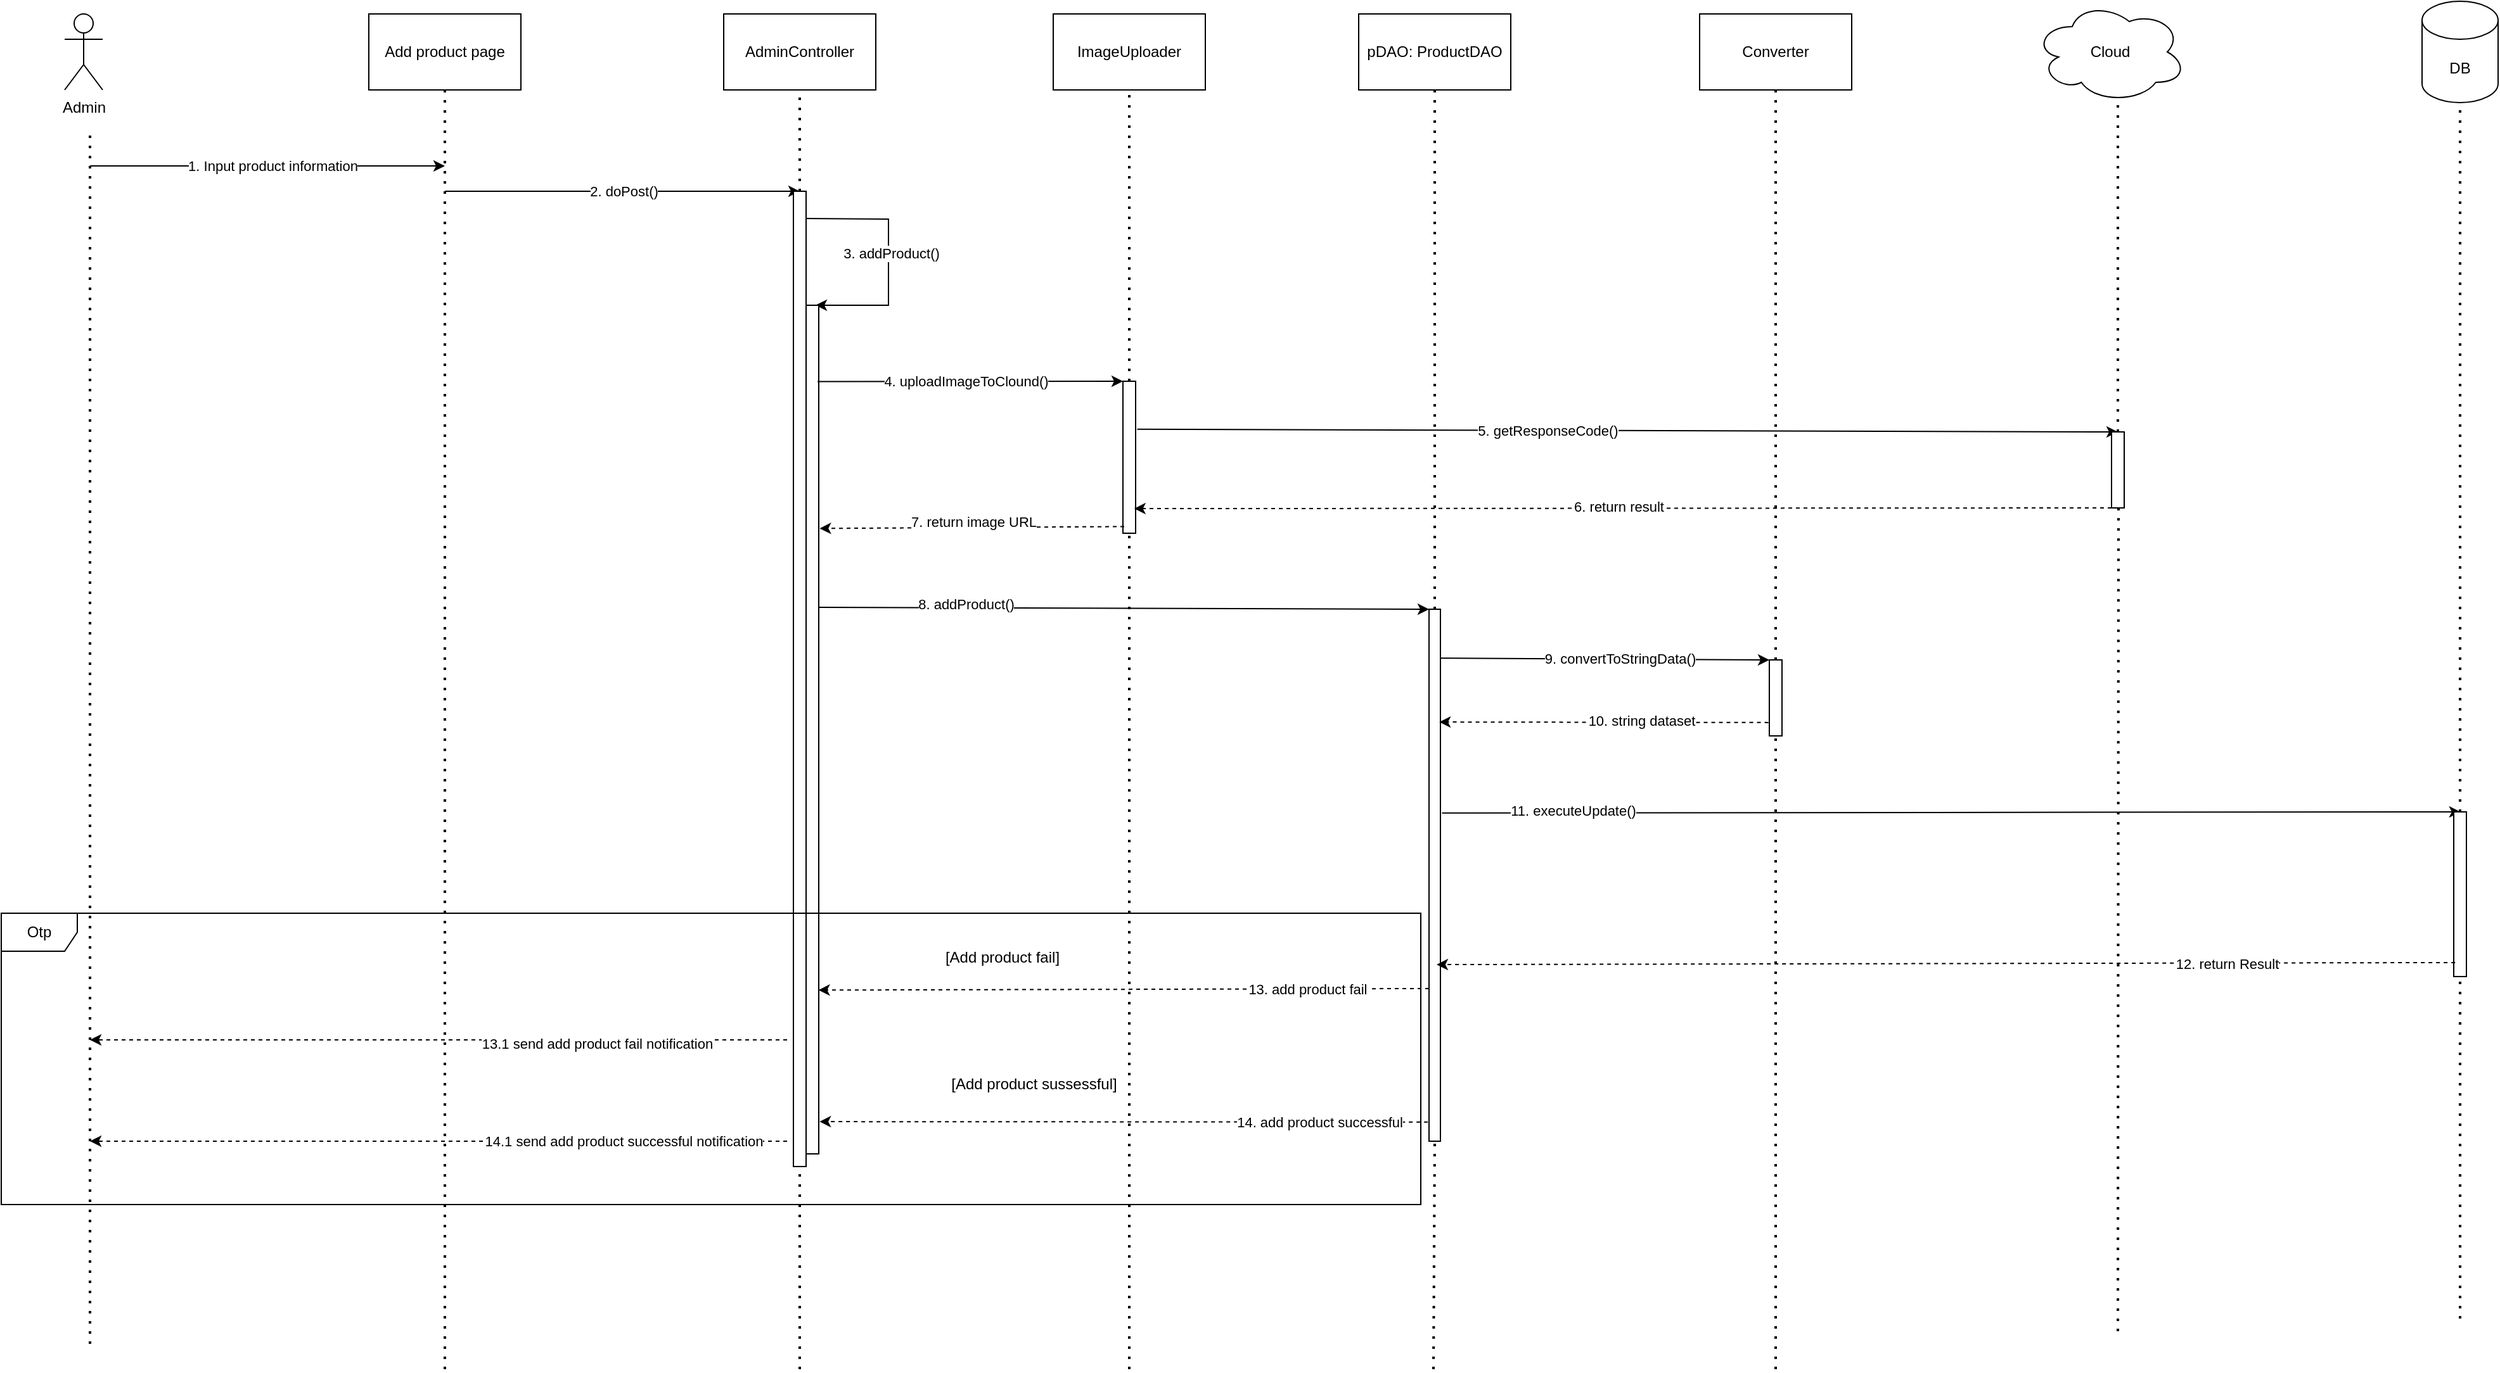 <mxfile version="21.8.2" type="device">
  <diagram id="C5RBs43oDa-KdzZeNtuy" name="Page-1">
    <mxGraphModel dx="1011" dy="473" grid="1" gridSize="10" guides="1" tooltips="1" connect="1" arrows="1" fold="1" page="1" pageScale="1" pageWidth="827" pageHeight="1169" math="0" shadow="0">
      <root>
        <mxCell id="WIyWlLk6GJQsqaUBKTNV-0" />
        <mxCell id="WIyWlLk6GJQsqaUBKTNV-1" parent="WIyWlLk6GJQsqaUBKTNV-0" />
        <mxCell id="jX_GD5bZqcwz75eiYxPs-16" value="Admin" style="shape=umlActor;verticalLabelPosition=bottom;verticalAlign=top;html=1;outlineConnect=0;" vertex="1" parent="WIyWlLk6GJQsqaUBKTNV-1">
          <mxGeometry x="100" y="90" width="30" height="60" as="geometry" />
        </mxCell>
        <mxCell id="jX_GD5bZqcwz75eiYxPs-17" value="" style="endArrow=none;dashed=1;html=1;dashPattern=1 3;strokeWidth=2;rounded=0;" edge="1" parent="WIyWlLk6GJQsqaUBKTNV-1">
          <mxGeometry width="50" height="50" relative="1" as="geometry">
            <mxPoint x="120" y="1140" as="sourcePoint" />
            <mxPoint x="120" y="180" as="targetPoint" />
          </mxGeometry>
        </mxCell>
        <mxCell id="jX_GD5bZqcwz75eiYxPs-19" value="Add product page" style="rounded=0;whiteSpace=wrap;html=1;" vertex="1" parent="WIyWlLk6GJQsqaUBKTNV-1">
          <mxGeometry x="340" y="90" width="120" height="60" as="geometry" />
        </mxCell>
        <mxCell id="jX_GD5bZqcwz75eiYxPs-20" value="" style="endArrow=none;dashed=1;html=1;dashPattern=1 3;strokeWidth=2;rounded=0;entryX=0.5;entryY=1;entryDx=0;entryDy=0;" edge="1" parent="WIyWlLk6GJQsqaUBKTNV-1" target="jX_GD5bZqcwz75eiYxPs-19">
          <mxGeometry width="50" height="50" relative="1" as="geometry">
            <mxPoint x="400" y="1160" as="sourcePoint" />
            <mxPoint x="350" y="250" as="targetPoint" />
          </mxGeometry>
        </mxCell>
        <mxCell id="jX_GD5bZqcwz75eiYxPs-21" value="AdminController" style="rounded=0;whiteSpace=wrap;html=1;" vertex="1" parent="WIyWlLk6GJQsqaUBKTNV-1">
          <mxGeometry x="620" y="90" width="120" height="60" as="geometry" />
        </mxCell>
        <mxCell id="jX_GD5bZqcwz75eiYxPs-22" value="" style="endArrow=none;dashed=1;html=1;dashPattern=1 3;strokeWidth=2;rounded=0;entryX=0.5;entryY=1;entryDx=0;entryDy=0;" edge="1" parent="WIyWlLk6GJQsqaUBKTNV-1" source="jX_GD5bZqcwz75eiYxPs-43" target="jX_GD5bZqcwz75eiYxPs-21">
          <mxGeometry width="50" height="50" relative="1" as="geometry">
            <mxPoint x="680" y="1160" as="sourcePoint" />
            <mxPoint x="410" y="160" as="targetPoint" />
          </mxGeometry>
        </mxCell>
        <mxCell id="jX_GD5bZqcwz75eiYxPs-23" value="ImageUploader" style="rounded=0;whiteSpace=wrap;html=1;" vertex="1" parent="WIyWlLk6GJQsqaUBKTNV-1">
          <mxGeometry x="880" y="90" width="120" height="60" as="geometry" />
        </mxCell>
        <mxCell id="jX_GD5bZqcwz75eiYxPs-24" value="pDAO: ProductDAO" style="rounded=0;whiteSpace=wrap;html=1;" vertex="1" parent="WIyWlLk6GJQsqaUBKTNV-1">
          <mxGeometry x="1121" y="90" width="120" height="60" as="geometry" />
        </mxCell>
        <mxCell id="jX_GD5bZqcwz75eiYxPs-25" value="" style="endArrow=none;dashed=1;html=1;dashPattern=1 3;strokeWidth=2;rounded=0;entryX=0.5;entryY=1;entryDx=0;entryDy=0;" edge="1" parent="WIyWlLk6GJQsqaUBKTNV-1" source="jX_GD5bZqcwz75eiYxPs-49" target="jX_GD5bZqcwz75eiYxPs-23">
          <mxGeometry width="50" height="50" relative="1" as="geometry">
            <mxPoint x="940" y="1160" as="sourcePoint" />
            <mxPoint x="690" y="160" as="targetPoint" />
          </mxGeometry>
        </mxCell>
        <mxCell id="jX_GD5bZqcwz75eiYxPs-26" value="" style="endArrow=none;dashed=1;html=1;dashPattern=1 3;strokeWidth=2;rounded=0;entryX=0.5;entryY=1;entryDx=0;entryDy=0;" edge="1" parent="WIyWlLk6GJQsqaUBKTNV-1" source="jX_GD5bZqcwz75eiYxPs-62" target="jX_GD5bZqcwz75eiYxPs-24">
          <mxGeometry width="50" height="50" relative="1" as="geometry">
            <mxPoint x="1180" y="1160" as="sourcePoint" />
            <mxPoint x="700" y="170" as="targetPoint" />
            <Array as="points" />
          </mxGeometry>
        </mxCell>
        <mxCell id="jX_GD5bZqcwz75eiYxPs-27" value="Converter" style="rounded=0;whiteSpace=wrap;html=1;" vertex="1" parent="WIyWlLk6GJQsqaUBKTNV-1">
          <mxGeometry x="1390" y="90" width="120" height="60" as="geometry" />
        </mxCell>
        <mxCell id="jX_GD5bZqcwz75eiYxPs-28" value="Cloud" style="ellipse;shape=cloud;whiteSpace=wrap;html=1;" vertex="1" parent="WIyWlLk6GJQsqaUBKTNV-1">
          <mxGeometry x="1654" y="80" width="120" height="80" as="geometry" />
        </mxCell>
        <mxCell id="jX_GD5bZqcwz75eiYxPs-29" value="DB" style="shape=cylinder3;whiteSpace=wrap;html=1;boundedLbl=1;backgroundOutline=1;size=15;" vertex="1" parent="WIyWlLk6GJQsqaUBKTNV-1">
          <mxGeometry x="1960" y="80" width="60" height="80" as="geometry" />
        </mxCell>
        <mxCell id="jX_GD5bZqcwz75eiYxPs-36" value="" style="endArrow=none;dashed=1;html=1;dashPattern=1 3;strokeWidth=2;rounded=0;entryX=0.5;entryY=1;entryDx=0;entryDy=0;" edge="1" parent="WIyWlLk6GJQsqaUBKTNV-1" source="jX_GD5bZqcwz75eiYxPs-68" target="jX_GD5bZqcwz75eiYxPs-27">
          <mxGeometry width="50" height="50" relative="1" as="geometry">
            <mxPoint x="1450" y="1160" as="sourcePoint" />
            <mxPoint x="1191" y="160" as="targetPoint" />
            <Array as="points" />
          </mxGeometry>
        </mxCell>
        <mxCell id="jX_GD5bZqcwz75eiYxPs-37" value="" style="endArrow=none;dashed=1;html=1;dashPattern=1 3;strokeWidth=2;rounded=0;entryX=0.55;entryY=0.95;entryDx=0;entryDy=0;entryPerimeter=0;" edge="1" parent="WIyWlLk6GJQsqaUBKTNV-1" source="jX_GD5bZqcwz75eiYxPs-54" target="jX_GD5bZqcwz75eiYxPs-28">
          <mxGeometry width="50" height="50" relative="1" as="geometry">
            <mxPoint x="1720" y="1130" as="sourcePoint" />
            <mxPoint x="1201" y="170" as="targetPoint" />
            <Array as="points" />
          </mxGeometry>
        </mxCell>
        <mxCell id="jX_GD5bZqcwz75eiYxPs-38" value="" style="endArrow=none;dashed=1;html=1;dashPattern=1 3;strokeWidth=2;rounded=0;entryX=0.5;entryY=1;entryDx=0;entryDy=0;entryPerimeter=0;" edge="1" parent="WIyWlLk6GJQsqaUBKTNV-1" source="jX_GD5bZqcwz75eiYxPs-75" target="jX_GD5bZqcwz75eiYxPs-29">
          <mxGeometry width="50" height="50" relative="1" as="geometry">
            <mxPoint x="1990" y="1120" as="sourcePoint" />
            <mxPoint x="1211" y="180" as="targetPoint" />
            <Array as="points" />
          </mxGeometry>
        </mxCell>
        <mxCell id="jX_GD5bZqcwz75eiYxPs-39" value="" style="endArrow=classic;html=1;rounded=0;" edge="1" parent="WIyWlLk6GJQsqaUBKTNV-1">
          <mxGeometry width="50" height="50" relative="1" as="geometry">
            <mxPoint x="120" y="210" as="sourcePoint" />
            <mxPoint x="400" y="210" as="targetPoint" />
          </mxGeometry>
        </mxCell>
        <mxCell id="jX_GD5bZqcwz75eiYxPs-40" value="1. Input product information" style="edgeLabel;html=1;align=center;verticalAlign=middle;resizable=0;points=[];" vertex="1" connectable="0" parent="jX_GD5bZqcwz75eiYxPs-39">
          <mxGeometry x="0.026" y="3" relative="1" as="geometry">
            <mxPoint y="3" as="offset" />
          </mxGeometry>
        </mxCell>
        <mxCell id="jX_GD5bZqcwz75eiYxPs-41" value="" style="endArrow=classic;html=1;rounded=0;" edge="1" parent="WIyWlLk6GJQsqaUBKTNV-1">
          <mxGeometry width="50" height="50" relative="1" as="geometry">
            <mxPoint x="400" y="230" as="sourcePoint" />
            <mxPoint x="680" y="230" as="targetPoint" />
          </mxGeometry>
        </mxCell>
        <mxCell id="jX_GD5bZqcwz75eiYxPs-42" value="2. doPost()" style="edgeLabel;html=1;align=center;verticalAlign=middle;resizable=0;points=[];" vertex="1" connectable="0" parent="jX_GD5bZqcwz75eiYxPs-41">
          <mxGeometry x="0.252" y="-2" relative="1" as="geometry">
            <mxPoint x="-35" y="-2" as="offset" />
          </mxGeometry>
        </mxCell>
        <mxCell id="jX_GD5bZqcwz75eiYxPs-44" value="" style="endArrow=none;dashed=1;html=1;dashPattern=1 3;strokeWidth=2;rounded=0;entryX=0.5;entryY=1;entryDx=0;entryDy=0;" edge="1" parent="WIyWlLk6GJQsqaUBKTNV-1" target="jX_GD5bZqcwz75eiYxPs-43">
          <mxGeometry width="50" height="50" relative="1" as="geometry">
            <mxPoint x="680" y="1160" as="sourcePoint" />
            <mxPoint x="680" y="150" as="targetPoint" />
          </mxGeometry>
        </mxCell>
        <mxCell id="jX_GD5bZqcwz75eiYxPs-43" value="" style="rounded=0;whiteSpace=wrap;html=1;" vertex="1" parent="WIyWlLk6GJQsqaUBKTNV-1">
          <mxGeometry x="675" y="230" width="10" height="770" as="geometry" />
        </mxCell>
        <mxCell id="jX_GD5bZqcwz75eiYxPs-45" value="" style="endArrow=classic;html=1;rounded=0;exitX=0.948;exitY=0.028;exitDx=0;exitDy=0;exitPerimeter=0;entryX=0.75;entryY=0;entryDx=0;entryDy=0;" edge="1" parent="WIyWlLk6GJQsqaUBKTNV-1" source="jX_GD5bZqcwz75eiYxPs-43" target="jX_GD5bZqcwz75eiYxPs-46">
          <mxGeometry width="50" height="50" relative="1" as="geometry">
            <mxPoint x="700" y="280" as="sourcePoint" />
            <mxPoint x="740" y="250" as="targetPoint" />
            <Array as="points">
              <mxPoint x="750" y="252" />
              <mxPoint x="750" y="320" />
            </Array>
          </mxGeometry>
        </mxCell>
        <mxCell id="jX_GD5bZqcwz75eiYxPs-47" value="3. addProduct()" style="edgeLabel;html=1;align=center;verticalAlign=middle;resizable=0;points=[];" vertex="1" connectable="0" parent="jX_GD5bZqcwz75eiYxPs-45">
          <mxGeometry x="-0.039" y="2" relative="1" as="geometry">
            <mxPoint as="offset" />
          </mxGeometry>
        </mxCell>
        <mxCell id="jX_GD5bZqcwz75eiYxPs-46" value="" style="rounded=0;whiteSpace=wrap;html=1;" vertex="1" parent="WIyWlLk6GJQsqaUBKTNV-1">
          <mxGeometry x="685" y="320" width="10" height="670" as="geometry" />
        </mxCell>
        <mxCell id="jX_GD5bZqcwz75eiYxPs-48" value="" style="endArrow=classic;html=1;rounded=0;entryX=0;entryY=0;entryDx=0;entryDy=0;exitX=0.908;exitY=0.09;exitDx=0;exitDy=0;exitPerimeter=0;" edge="1" parent="WIyWlLk6GJQsqaUBKTNV-1" source="jX_GD5bZqcwz75eiYxPs-46" target="jX_GD5bZqcwz75eiYxPs-49">
          <mxGeometry width="50" height="50" relative="1" as="geometry">
            <mxPoint x="700" y="380" as="sourcePoint" />
            <mxPoint x="930" y="380" as="targetPoint" />
          </mxGeometry>
        </mxCell>
        <mxCell id="jX_GD5bZqcwz75eiYxPs-51" value="4. uploadImageToClound()" style="edgeLabel;html=1;align=center;verticalAlign=middle;resizable=0;points=[];" vertex="1" connectable="0" parent="jX_GD5bZqcwz75eiYxPs-48">
          <mxGeometry x="-0.11" y="-1" relative="1" as="geometry">
            <mxPoint x="10" y="-1" as="offset" />
          </mxGeometry>
        </mxCell>
        <mxCell id="jX_GD5bZqcwz75eiYxPs-50" value="" style="endArrow=none;dashed=1;html=1;dashPattern=1 3;strokeWidth=2;rounded=0;entryX=0.5;entryY=1;entryDx=0;entryDy=0;" edge="1" parent="WIyWlLk6GJQsqaUBKTNV-1" target="jX_GD5bZqcwz75eiYxPs-49">
          <mxGeometry width="50" height="50" relative="1" as="geometry">
            <mxPoint x="940" y="1160" as="sourcePoint" />
            <mxPoint x="940" y="150" as="targetPoint" />
          </mxGeometry>
        </mxCell>
        <mxCell id="jX_GD5bZqcwz75eiYxPs-49" value="" style="rounded=0;whiteSpace=wrap;html=1;" vertex="1" parent="WIyWlLk6GJQsqaUBKTNV-1">
          <mxGeometry x="935" y="380" width="10" height="120" as="geometry" />
        </mxCell>
        <mxCell id="jX_GD5bZqcwz75eiYxPs-52" value="" style="endArrow=classic;html=1;rounded=0;exitX=1.126;exitY=0.316;exitDx=0;exitDy=0;exitPerimeter=0;" edge="1" parent="WIyWlLk6GJQsqaUBKTNV-1" source="jX_GD5bZqcwz75eiYxPs-49">
          <mxGeometry width="50" height="50" relative="1" as="geometry">
            <mxPoint x="970" y="420" as="sourcePoint" />
            <mxPoint x="1720" y="420" as="targetPoint" />
          </mxGeometry>
        </mxCell>
        <mxCell id="jX_GD5bZqcwz75eiYxPs-53" value="5. getResponseCode()" style="edgeLabel;html=1;align=center;verticalAlign=middle;resizable=0;points=[];" vertex="1" connectable="0" parent="jX_GD5bZqcwz75eiYxPs-52">
          <mxGeometry x="-0.168" y="-2" relative="1" as="geometry">
            <mxPoint x="1" y="-2" as="offset" />
          </mxGeometry>
        </mxCell>
        <mxCell id="jX_GD5bZqcwz75eiYxPs-55" value="" style="endArrow=none;dashed=1;html=1;dashPattern=1 3;strokeWidth=2;rounded=0;entryX=0.55;entryY=0.95;entryDx=0;entryDy=0;entryPerimeter=0;" edge="1" parent="WIyWlLk6GJQsqaUBKTNV-1" target="jX_GD5bZqcwz75eiYxPs-54">
          <mxGeometry width="50" height="50" relative="1" as="geometry">
            <mxPoint x="1720" y="1130" as="sourcePoint" />
            <mxPoint x="1720" y="156" as="targetPoint" />
            <Array as="points" />
          </mxGeometry>
        </mxCell>
        <mxCell id="jX_GD5bZqcwz75eiYxPs-54" value="" style="rounded=0;whiteSpace=wrap;html=1;" vertex="1" parent="WIyWlLk6GJQsqaUBKTNV-1">
          <mxGeometry x="1715" y="420" width="10" height="60" as="geometry" />
        </mxCell>
        <mxCell id="jX_GD5bZqcwz75eiYxPs-56" value="" style="endArrow=classic;html=1;rounded=0;exitX=0;exitY=1;exitDx=0;exitDy=0;dashed=1;entryX=0.885;entryY=0.838;entryDx=0;entryDy=0;entryPerimeter=0;" edge="1" parent="WIyWlLk6GJQsqaUBKTNV-1" source="jX_GD5bZqcwz75eiYxPs-54" target="jX_GD5bZqcwz75eiYxPs-49">
          <mxGeometry width="50" height="50" relative="1" as="geometry">
            <mxPoint x="1460" y="480" as="sourcePoint" />
            <mxPoint x="958.021" y="480" as="targetPoint" />
          </mxGeometry>
        </mxCell>
        <mxCell id="jX_GD5bZqcwz75eiYxPs-57" value="6. return result" style="edgeLabel;html=1;align=center;verticalAlign=middle;resizable=0;points=[];" vertex="1" connectable="0" parent="jX_GD5bZqcwz75eiYxPs-56">
          <mxGeometry x="0.009" y="-2" relative="1" as="geometry">
            <mxPoint as="offset" />
          </mxGeometry>
        </mxCell>
        <mxCell id="jX_GD5bZqcwz75eiYxPs-58" value="" style="endArrow=classic;html=1;rounded=0;exitX=0.101;exitY=0.956;exitDx=0;exitDy=0;exitPerimeter=0;dashed=1;entryX=1.07;entryY=0.263;entryDx=0;entryDy=0;entryPerimeter=0;" edge="1" parent="WIyWlLk6GJQsqaUBKTNV-1" source="jX_GD5bZqcwz75eiYxPs-49" target="jX_GD5bZqcwz75eiYxPs-46">
          <mxGeometry width="50" height="50" relative="1" as="geometry">
            <mxPoint x="830" y="560" as="sourcePoint" />
            <mxPoint x="700" y="495" as="targetPoint" />
          </mxGeometry>
        </mxCell>
        <mxCell id="jX_GD5bZqcwz75eiYxPs-59" value="7. return image URL" style="edgeLabel;html=1;align=center;verticalAlign=middle;resizable=0;points=[];" vertex="1" connectable="0" parent="jX_GD5bZqcwz75eiYxPs-58">
          <mxGeometry x="0.559" y="1" relative="1" as="geometry">
            <mxPoint x="68" y="-6" as="offset" />
          </mxGeometry>
        </mxCell>
        <mxCell id="jX_GD5bZqcwz75eiYxPs-60" value="" style="endArrow=classic;html=1;rounded=0;exitX=0.986;exitY=0.356;exitDx=0;exitDy=0;exitPerimeter=0;entryX=0;entryY=0;entryDx=0;entryDy=0;" edge="1" parent="WIyWlLk6GJQsqaUBKTNV-1" source="jX_GD5bZqcwz75eiYxPs-46" target="jX_GD5bZqcwz75eiYxPs-62">
          <mxGeometry width="50" height="50" relative="1" as="geometry">
            <mxPoint x="700" y="560" as="sourcePoint" />
            <mxPoint x="1171.039" y="560" as="targetPoint" />
          </mxGeometry>
        </mxCell>
        <mxCell id="jX_GD5bZqcwz75eiYxPs-61" value="8. addProduct()" style="edgeLabel;html=1;align=center;verticalAlign=middle;resizable=0;points=[];" vertex="1" connectable="0" parent="jX_GD5bZqcwz75eiYxPs-60">
          <mxGeometry x="0.196" y="4" relative="1" as="geometry">
            <mxPoint x="-172" as="offset" />
          </mxGeometry>
        </mxCell>
        <mxCell id="jX_GD5bZqcwz75eiYxPs-63" value="" style="endArrow=none;dashed=1;html=1;dashPattern=1 3;strokeWidth=2;rounded=0;entryX=0.5;entryY=1;entryDx=0;entryDy=0;" edge="1" parent="WIyWlLk6GJQsqaUBKTNV-1" target="jX_GD5bZqcwz75eiYxPs-62">
          <mxGeometry width="50" height="50" relative="1" as="geometry">
            <mxPoint x="1180" y="1160" as="sourcePoint" />
            <mxPoint x="1181" y="150" as="targetPoint" />
            <Array as="points" />
          </mxGeometry>
        </mxCell>
        <mxCell id="jX_GD5bZqcwz75eiYxPs-62" value="" style="rounded=0;whiteSpace=wrap;html=1;" vertex="1" parent="WIyWlLk6GJQsqaUBKTNV-1">
          <mxGeometry x="1176.5" y="560" width="9" height="420" as="geometry" />
        </mxCell>
        <mxCell id="jX_GD5bZqcwz75eiYxPs-66" value="" style="endArrow=classic;html=1;rounded=0;entryX=0;entryY=0;entryDx=0;entryDy=0;exitX=1;exitY=0.092;exitDx=0;exitDy=0;exitPerimeter=0;" edge="1" parent="WIyWlLk6GJQsqaUBKTNV-1" source="jX_GD5bZqcwz75eiYxPs-62" target="jX_GD5bZqcwz75eiYxPs-68">
          <mxGeometry width="50" height="50" relative="1" as="geometry">
            <mxPoint x="1200" y="600" as="sourcePoint" />
            <mxPoint x="1430" y="600" as="targetPoint" />
          </mxGeometry>
        </mxCell>
        <mxCell id="jX_GD5bZqcwz75eiYxPs-70" value="9. convertToStringData()" style="edgeLabel;html=1;align=center;verticalAlign=middle;resizable=0;points=[];" vertex="1" connectable="0" parent="jX_GD5bZqcwz75eiYxPs-66">
          <mxGeometry x="0.417" y="1" relative="1" as="geometry">
            <mxPoint x="-43" as="offset" />
          </mxGeometry>
        </mxCell>
        <mxCell id="jX_GD5bZqcwz75eiYxPs-69" value="" style="endArrow=none;dashed=1;html=1;dashPattern=1 3;strokeWidth=2;rounded=0;entryX=0.5;entryY=1;entryDx=0;entryDy=0;" edge="1" parent="WIyWlLk6GJQsqaUBKTNV-1" target="jX_GD5bZqcwz75eiYxPs-68">
          <mxGeometry width="50" height="50" relative="1" as="geometry">
            <mxPoint x="1450" y="1160" as="sourcePoint" />
            <mxPoint x="1450" y="150" as="targetPoint" />
            <Array as="points" />
          </mxGeometry>
        </mxCell>
        <mxCell id="jX_GD5bZqcwz75eiYxPs-68" value="" style="rounded=0;whiteSpace=wrap;html=1;" vertex="1" parent="WIyWlLk6GJQsqaUBKTNV-1">
          <mxGeometry x="1445" y="600" width="10" height="60" as="geometry" />
        </mxCell>
        <mxCell id="jX_GD5bZqcwz75eiYxPs-71" value="" style="endArrow=classic;html=1;rounded=0;dashed=1;exitX=-0.073;exitY=0.824;exitDx=0;exitDy=0;exitPerimeter=0;entryX=0.895;entryY=0.212;entryDx=0;entryDy=0;entryPerimeter=0;" edge="1" parent="WIyWlLk6GJQsqaUBKTNV-1" source="jX_GD5bZqcwz75eiYxPs-68" target="jX_GD5bZqcwz75eiYxPs-62">
          <mxGeometry width="50" height="50" relative="1" as="geometry">
            <mxPoint x="1440" y="650" as="sourcePoint" />
            <mxPoint x="1200" y="649" as="targetPoint" />
          </mxGeometry>
        </mxCell>
        <mxCell id="jX_GD5bZqcwz75eiYxPs-72" value="10. string dataset" style="edgeLabel;html=1;align=center;verticalAlign=middle;resizable=0;points=[];" vertex="1" connectable="0" parent="jX_GD5bZqcwz75eiYxPs-71">
          <mxGeometry x="-0.223" y="-2" relative="1" as="geometry">
            <mxPoint as="offset" />
          </mxGeometry>
        </mxCell>
        <mxCell id="jX_GD5bZqcwz75eiYxPs-73" value="" style="endArrow=classic;html=1;rounded=0;exitX=1.141;exitY=0.383;exitDx=0;exitDy=0;exitPerimeter=0;" edge="1" parent="WIyWlLk6GJQsqaUBKTNV-1" source="jX_GD5bZqcwz75eiYxPs-62">
          <mxGeometry width="50" height="50" relative="1" as="geometry">
            <mxPoint x="1200" y="720" as="sourcePoint" />
            <mxPoint x="1990.404" y="720" as="targetPoint" />
          </mxGeometry>
        </mxCell>
        <mxCell id="jX_GD5bZqcwz75eiYxPs-74" value="11. executeUpdate()" style="edgeLabel;html=1;align=center;verticalAlign=middle;resizable=0;points=[];" vertex="1" connectable="0" parent="jX_GD5bZqcwz75eiYxPs-73">
          <mxGeometry x="-0.745" y="2" relative="1" as="geometry">
            <mxPoint as="offset" />
          </mxGeometry>
        </mxCell>
        <mxCell id="jX_GD5bZqcwz75eiYxPs-76" value="" style="endArrow=none;dashed=1;html=1;dashPattern=1 3;strokeWidth=2;rounded=0;entryX=0.5;entryY=1;entryDx=0;entryDy=0;entryPerimeter=0;" edge="1" parent="WIyWlLk6GJQsqaUBKTNV-1" target="jX_GD5bZqcwz75eiYxPs-75">
          <mxGeometry width="50" height="50" relative="1" as="geometry">
            <mxPoint x="1990" y="1120" as="sourcePoint" />
            <mxPoint x="1990" y="160" as="targetPoint" />
            <Array as="points" />
          </mxGeometry>
        </mxCell>
        <mxCell id="jX_GD5bZqcwz75eiYxPs-75" value="" style="rounded=0;whiteSpace=wrap;html=1;" vertex="1" parent="WIyWlLk6GJQsqaUBKTNV-1">
          <mxGeometry x="1985" y="720" width="10" height="130" as="geometry" />
        </mxCell>
        <mxCell id="jX_GD5bZqcwz75eiYxPs-77" value="" style="endArrow=classic;html=1;rounded=0;dashed=1;entryX=0.663;entryY=0.668;entryDx=0;entryDy=0;entryPerimeter=0;exitX=0.109;exitY=0.915;exitDx=0;exitDy=0;exitPerimeter=0;" edge="1" parent="WIyWlLk6GJQsqaUBKTNV-1" source="jX_GD5bZqcwz75eiYxPs-75" target="jX_GD5bZqcwz75eiYxPs-62">
          <mxGeometry width="50" height="50" relative="1" as="geometry">
            <mxPoint x="1990" y="800" as="sourcePoint" />
            <mxPoint x="1190" y="840" as="targetPoint" />
          </mxGeometry>
        </mxCell>
        <mxCell id="jX_GD5bZqcwz75eiYxPs-78" value="12. return Result" style="edgeLabel;html=1;align=center;verticalAlign=middle;resizable=0;points=[];" vertex="1" connectable="0" parent="jX_GD5bZqcwz75eiYxPs-77">
          <mxGeometry x="0.538" y="-1" relative="1" as="geometry">
            <mxPoint x="438" y="1" as="offset" />
          </mxGeometry>
        </mxCell>
        <mxCell id="jX_GD5bZqcwz75eiYxPs-79" value="" style="endArrow=classic;html=1;rounded=0;dashed=1;entryX=0.972;entryY=0.807;entryDx=0;entryDy=0;entryPerimeter=0;exitX=0;exitY=0.713;exitDx=0;exitDy=0;exitPerimeter=0;" edge="1" parent="WIyWlLk6GJQsqaUBKTNV-1" source="jX_GD5bZqcwz75eiYxPs-62" target="jX_GD5bZqcwz75eiYxPs-46">
          <mxGeometry width="50" height="50" relative="1" as="geometry">
            <mxPoint x="1170" y="860" as="sourcePoint" />
            <mxPoint x="700" y="860" as="targetPoint" />
          </mxGeometry>
        </mxCell>
        <mxCell id="jX_GD5bZqcwz75eiYxPs-81" value="13. add product fail&amp;nbsp;" style="edgeLabel;html=1;align=center;verticalAlign=middle;resizable=0;points=[];" vertex="1" connectable="0" parent="jX_GD5bZqcwz75eiYxPs-79">
          <mxGeometry x="-0.187" y="-6" relative="1" as="geometry">
            <mxPoint x="101" y="6" as="offset" />
          </mxGeometry>
        </mxCell>
        <mxCell id="jX_GD5bZqcwz75eiYxPs-82" value="" style="endArrow=classic;html=1;rounded=0;dashed=1;" edge="1" parent="WIyWlLk6GJQsqaUBKTNV-1">
          <mxGeometry width="50" height="50" relative="1" as="geometry">
            <mxPoint x="670" y="900" as="sourcePoint" />
            <mxPoint x="120" y="900" as="targetPoint" />
          </mxGeometry>
        </mxCell>
        <mxCell id="jX_GD5bZqcwz75eiYxPs-83" value="13.1 send add product fail notification" style="edgeLabel;html=1;align=center;verticalAlign=middle;resizable=0;points=[];" vertex="1" connectable="0" parent="jX_GD5bZqcwz75eiYxPs-82">
          <mxGeometry x="-0.582" y="3" relative="1" as="geometry">
            <mxPoint x="-35" as="offset" />
          </mxGeometry>
        </mxCell>
        <mxCell id="jX_GD5bZqcwz75eiYxPs-84" value="" style="endArrow=classic;html=1;rounded=0;dashed=1;" edge="1" parent="WIyWlLk6GJQsqaUBKTNV-1">
          <mxGeometry width="50" height="50" relative="1" as="geometry">
            <mxPoint x="670" y="980" as="sourcePoint" />
            <mxPoint x="120" y="980" as="targetPoint" />
          </mxGeometry>
        </mxCell>
        <mxCell id="jX_GD5bZqcwz75eiYxPs-85" value="14.1 send add product successful notification" style="edgeLabel;html=1;align=center;verticalAlign=middle;resizable=0;points=[];" vertex="1" connectable="0" parent="jX_GD5bZqcwz75eiYxPs-84">
          <mxGeometry x="-0.474" y="1" relative="1" as="geometry">
            <mxPoint x="15" y="-1" as="offset" />
          </mxGeometry>
        </mxCell>
        <mxCell id="jX_GD5bZqcwz75eiYxPs-86" value="Otp" style="shape=umlFrame;whiteSpace=wrap;html=1;pointerEvents=0;" vertex="1" parent="WIyWlLk6GJQsqaUBKTNV-1">
          <mxGeometry x="50" y="800" width="1120" height="230" as="geometry" />
        </mxCell>
        <mxCell id="jX_GD5bZqcwz75eiYxPs-87" value="[Add product fail]" style="text;html=1;strokeColor=none;fillColor=none;align=center;verticalAlign=middle;whiteSpace=wrap;rounded=0;" vertex="1" parent="WIyWlLk6GJQsqaUBKTNV-1">
          <mxGeometry x="780" y="820" width="120" height="30" as="geometry" />
        </mxCell>
        <mxCell id="jX_GD5bZqcwz75eiYxPs-88" value="[Add product sussessful]" style="text;html=1;strokeColor=none;fillColor=none;align=center;verticalAlign=middle;whiteSpace=wrap;rounded=0;" vertex="1" parent="WIyWlLk6GJQsqaUBKTNV-1">
          <mxGeometry x="785" y="920" width="160" height="30" as="geometry" />
        </mxCell>
        <mxCell id="jX_GD5bZqcwz75eiYxPs-90" value="" style="endArrow=classic;html=1;rounded=0;exitX=-0.1;exitY=0.964;exitDx=0;exitDy=0;exitPerimeter=0;entryX=1.06;entryY=0.962;entryDx=0;entryDy=0;entryPerimeter=0;dashed=1;" edge="1" parent="WIyWlLk6GJQsqaUBKTNV-1" source="jX_GD5bZqcwz75eiYxPs-62" target="jX_GD5bZqcwz75eiYxPs-46">
          <mxGeometry width="50" height="50" relative="1" as="geometry">
            <mxPoint x="1010" y="980" as="sourcePoint" />
            <mxPoint x="1060" y="930" as="targetPoint" />
          </mxGeometry>
        </mxCell>
        <mxCell id="jX_GD5bZqcwz75eiYxPs-91" value="14. add product successful" style="edgeLabel;html=1;align=center;verticalAlign=middle;resizable=0;points=[];" vertex="1" connectable="0" parent="jX_GD5bZqcwz75eiYxPs-90">
          <mxGeometry x="-0.287" y="-2" relative="1" as="geometry">
            <mxPoint x="85" y="2" as="offset" />
          </mxGeometry>
        </mxCell>
      </root>
    </mxGraphModel>
  </diagram>
</mxfile>
